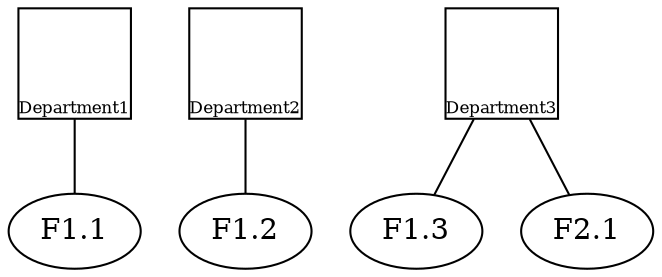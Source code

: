 graph {
	Department1 [fontsize=8 height=0.5 labelloc=b margin="0,0.3" shapefile="actor.png"]
	Department1 -- "F1.1"
	Department2 [fontsize=8 height=0.5 labelloc=b margin="0,0.3" shapefile="actor.png"]
	Department2 -- "F1.2"
	Department3 [fontsize=8 height=0.5 labelloc=b margin="0,0.3" shapefile="actor.png"]
	Department3 -- "F1.3"
	Department3 -- "F2.1"
}

